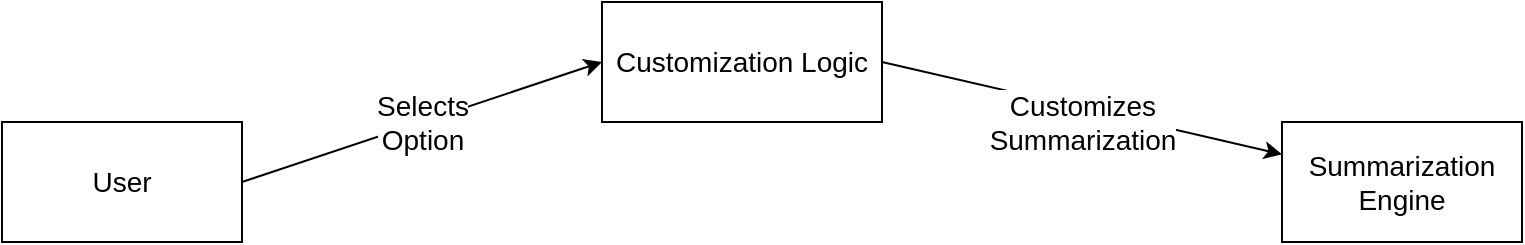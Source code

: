 <mxfile version="21.3.2" type="device">
  <diagram name="Page-1" id="UBtBKe5FxqSNOETilzT4">
    <mxGraphModel dx="1050" dy="541" grid="1" gridSize="10" guides="1" tooltips="1" connect="1" arrows="1" fold="1" page="1" pageScale="1" pageWidth="827" pageHeight="1169" math="0" shadow="0">
      <root>
        <mxCell id="0" />
        <mxCell id="1" parent="0" />
        <mxCell id="ZTniWzOjLyrn6vVbjFKj-1" value="Selects&lt;br&gt;Option" style="rounded=0;orthogonalLoop=1;jettySize=auto;html=1;exitX=1;exitY=0.5;exitDx=0;exitDy=0;entryX=0;entryY=0.5;entryDx=0;entryDy=0;fontSize=14;" edge="1" parent="1" source="ZTniWzOjLyrn6vVbjFKj-2" target="ZTniWzOjLyrn6vVbjFKj-4">
          <mxGeometry relative="1" as="geometry" />
        </mxCell>
        <mxCell id="ZTniWzOjLyrn6vVbjFKj-2" value="User" style="rounded=0;whiteSpace=wrap;html=1;fontSize=14;" vertex="1" parent="1">
          <mxGeometry x="60" y="240" width="120" height="60" as="geometry" />
        </mxCell>
        <mxCell id="ZTniWzOjLyrn6vVbjFKj-3" value="Customizes&lt;br&gt;Summarization&lt;br&gt;" style="rounded=0;orthogonalLoop=1;jettySize=auto;html=1;exitX=1;exitY=0.5;exitDx=0;exitDy=0;fontSize=14;" edge="1" parent="1" source="ZTniWzOjLyrn6vVbjFKj-4" target="ZTniWzOjLyrn6vVbjFKj-5">
          <mxGeometry x="0.015" y="-7" relative="1" as="geometry">
            <mxPoint as="offset" />
          </mxGeometry>
        </mxCell>
        <mxCell id="ZTniWzOjLyrn6vVbjFKj-4" value="Customization Logic" style="rounded=0;whiteSpace=wrap;html=1;fontSize=14;" vertex="1" parent="1">
          <mxGeometry x="360" y="180" width="140" height="60" as="geometry" />
        </mxCell>
        <mxCell id="ZTniWzOjLyrn6vVbjFKj-5" value="Summarization Engine" style="rounded=0;whiteSpace=wrap;html=1;fontSize=14;" vertex="1" parent="1">
          <mxGeometry x="700" y="240" width="120" height="60" as="geometry" />
        </mxCell>
      </root>
    </mxGraphModel>
  </diagram>
</mxfile>
